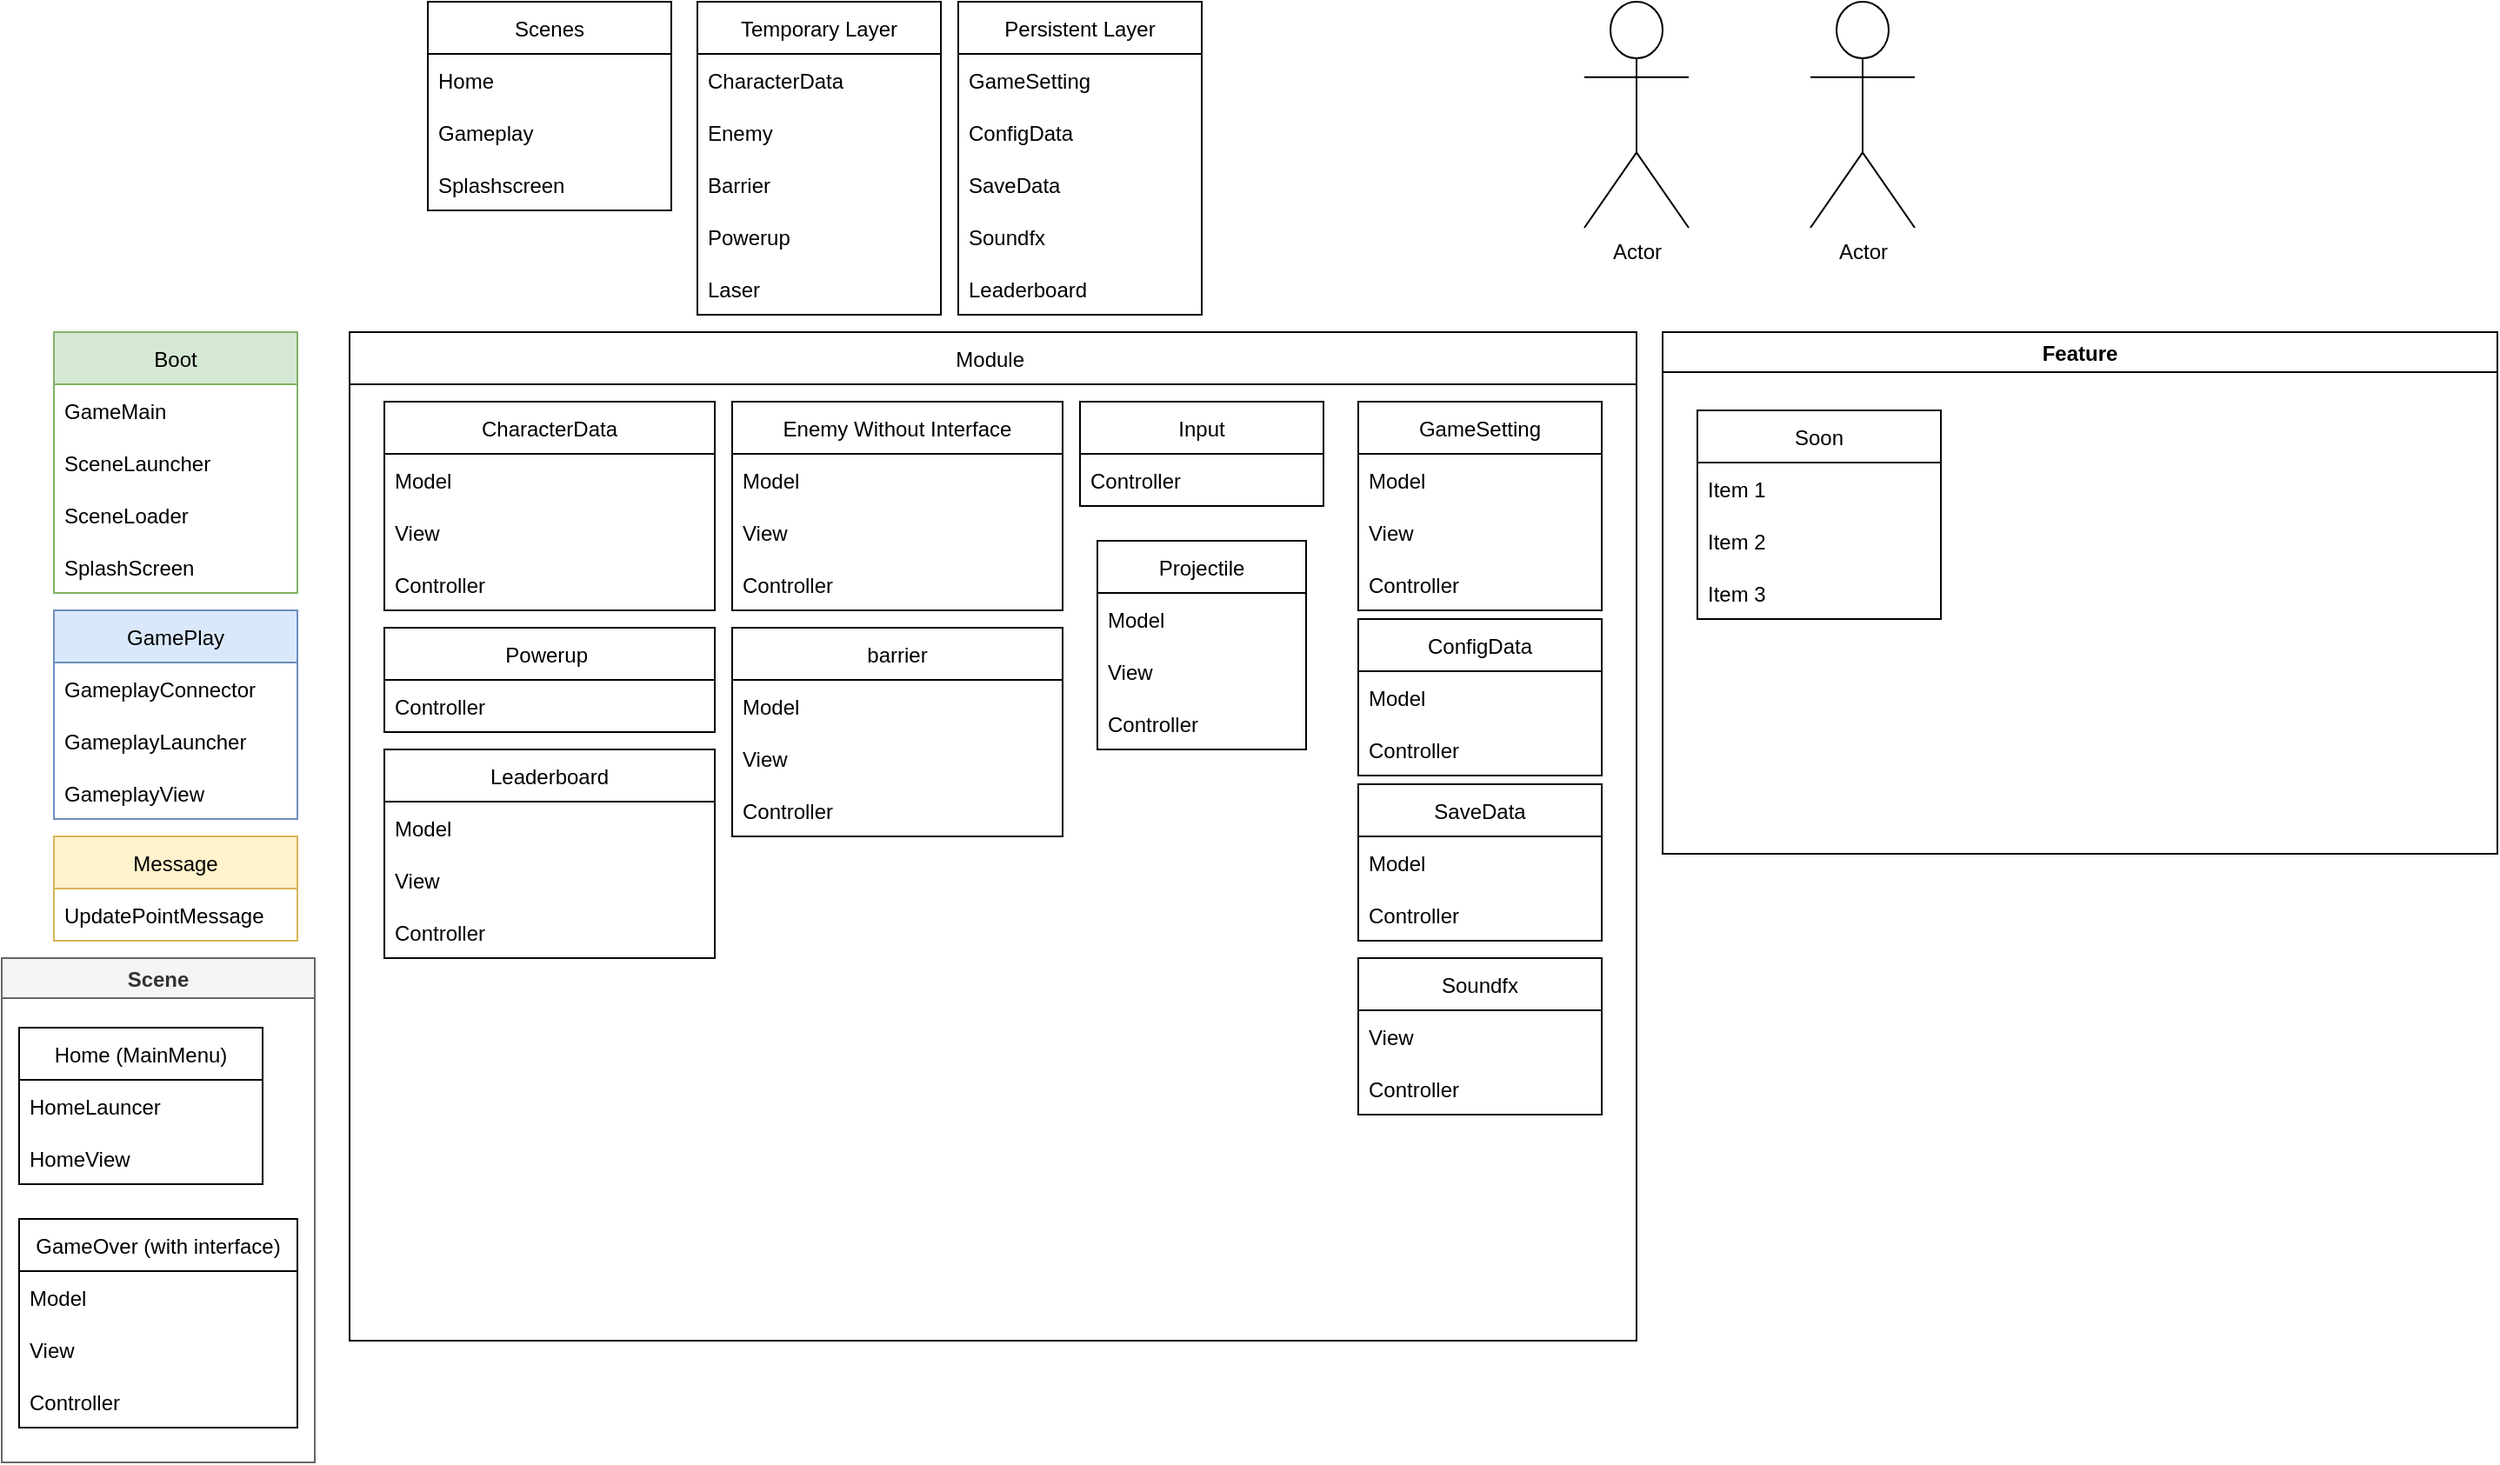 <mxfile version="20.2.5" type="device"><diagram id="2qtVC5x76g47SfyPnEZ9" name="Page-1"><mxGraphModel dx="1422" dy="737" grid="1" gridSize="10" guides="1" tooltips="1" connect="1" arrows="1" fold="1" page="1" pageScale="1" pageWidth="850" pageHeight="1100" math="0" shadow="0"><root><mxCell id="0"/><mxCell id="1" parent="0"/><mxCell id="aYM6_fo5IyOAYvsTw23x-7" value="Scenes" style="swimlane;fontStyle=0;childLayout=stackLayout;horizontal=1;startSize=30;horizontalStack=0;resizeParent=1;resizeParentMax=0;resizeLast=0;collapsible=1;marginBottom=0;" parent="1" vertex="1"><mxGeometry x="325" y="320" width="140" height="120" as="geometry"/></mxCell><mxCell id="aYM6_fo5IyOAYvsTw23x-8" value="Home" style="text;strokeColor=none;fillColor=none;align=left;verticalAlign=middle;spacingLeft=4;spacingRight=4;overflow=hidden;points=[[0,0.5],[1,0.5]];portConstraint=eastwest;rotatable=0;" parent="aYM6_fo5IyOAYvsTw23x-7" vertex="1"><mxGeometry y="30" width="140" height="30" as="geometry"/></mxCell><mxCell id="aYM6_fo5IyOAYvsTw23x-9" value="Gameplay" style="text;strokeColor=none;fillColor=none;align=left;verticalAlign=middle;spacingLeft=4;spacingRight=4;overflow=hidden;points=[[0,0.5],[1,0.5]];portConstraint=eastwest;rotatable=0;" parent="aYM6_fo5IyOAYvsTw23x-7" vertex="1"><mxGeometry y="60" width="140" height="30" as="geometry"/></mxCell><mxCell id="aYM6_fo5IyOAYvsTw23x-10" value="Splashscreen" style="text;strokeColor=none;fillColor=none;align=left;verticalAlign=middle;spacingLeft=4;spacingRight=4;overflow=hidden;points=[[0,0.5],[1,0.5]];portConstraint=eastwest;rotatable=0;" parent="aYM6_fo5IyOAYvsTw23x-7" vertex="1"><mxGeometry y="90" width="140" height="30" as="geometry"/></mxCell><mxCell id="aYM6_fo5IyOAYvsTw23x-11" value="Temporary Layer" style="swimlane;fontStyle=0;childLayout=stackLayout;horizontal=1;startSize=30;horizontalStack=0;resizeParent=1;resizeParentMax=0;resizeLast=0;collapsible=1;marginBottom=0;" parent="1" vertex="1"><mxGeometry x="480" y="320" width="140" height="180" as="geometry"/></mxCell><mxCell id="aYM6_fo5IyOAYvsTw23x-12" value="CharacterData" style="text;strokeColor=none;fillColor=none;align=left;verticalAlign=middle;spacingLeft=4;spacingRight=4;overflow=hidden;points=[[0,0.5],[1,0.5]];portConstraint=eastwest;rotatable=0;" parent="aYM6_fo5IyOAYvsTw23x-11" vertex="1"><mxGeometry y="30" width="140" height="30" as="geometry"/></mxCell><mxCell id="aYM6_fo5IyOAYvsTw23x-13" value="Enemy" style="text;strokeColor=none;fillColor=none;align=left;verticalAlign=middle;spacingLeft=4;spacingRight=4;overflow=hidden;points=[[0,0.5],[1,0.5]];portConstraint=eastwest;rotatable=0;" parent="aYM6_fo5IyOAYvsTw23x-11" vertex="1"><mxGeometry y="60" width="140" height="30" as="geometry"/></mxCell><mxCell id="aYM6_fo5IyOAYvsTw23x-14" value="Barrier" style="text;strokeColor=none;fillColor=none;align=left;verticalAlign=middle;spacingLeft=4;spacingRight=4;overflow=hidden;points=[[0,0.5],[1,0.5]];portConstraint=eastwest;rotatable=0;" parent="aYM6_fo5IyOAYvsTw23x-11" vertex="1"><mxGeometry y="90" width="140" height="30" as="geometry"/></mxCell><mxCell id="MzK-0lu6v6Yf4ajpPgJD-1" value="Powerup" style="text;strokeColor=none;fillColor=none;align=left;verticalAlign=middle;spacingLeft=4;spacingRight=4;overflow=hidden;points=[[0,0.5],[1,0.5]];portConstraint=eastwest;rotatable=0;" parent="aYM6_fo5IyOAYvsTw23x-11" vertex="1"><mxGeometry y="120" width="140" height="30" as="geometry"/></mxCell><mxCell id="MzK-0lu6v6Yf4ajpPgJD-2" value="Laser" style="text;strokeColor=none;fillColor=none;align=left;verticalAlign=middle;spacingLeft=4;spacingRight=4;overflow=hidden;points=[[0,0.5],[1,0.5]];portConstraint=eastwest;rotatable=0;" parent="aYM6_fo5IyOAYvsTw23x-11" vertex="1"><mxGeometry y="150" width="140" height="30" as="geometry"/></mxCell><mxCell id="aYM6_fo5IyOAYvsTw23x-15" value="Persistent Layer" style="swimlane;fontStyle=0;childLayout=stackLayout;horizontal=1;startSize=30;horizontalStack=0;resizeParent=1;resizeParentMax=0;resizeLast=0;collapsible=1;marginBottom=0;" parent="1" vertex="1"><mxGeometry x="630" y="320" width="140" height="180" as="geometry"/></mxCell><mxCell id="aYM6_fo5IyOAYvsTw23x-16" value="GameSetting" style="text;strokeColor=none;fillColor=none;align=left;verticalAlign=middle;spacingLeft=4;spacingRight=4;overflow=hidden;points=[[0,0.5],[1,0.5]];portConstraint=eastwest;rotatable=0;" parent="aYM6_fo5IyOAYvsTw23x-15" vertex="1"><mxGeometry y="30" width="140" height="30" as="geometry"/></mxCell><mxCell id="aYM6_fo5IyOAYvsTw23x-17" value="ConfigData" style="text;strokeColor=none;fillColor=none;align=left;verticalAlign=middle;spacingLeft=4;spacingRight=4;overflow=hidden;points=[[0,0.5],[1,0.5]];portConstraint=eastwest;rotatable=0;" parent="aYM6_fo5IyOAYvsTw23x-15" vertex="1"><mxGeometry y="60" width="140" height="30" as="geometry"/></mxCell><mxCell id="aYM6_fo5IyOAYvsTw23x-18" value="SaveData" style="text;strokeColor=none;fillColor=none;align=left;verticalAlign=middle;spacingLeft=4;spacingRight=4;overflow=hidden;points=[[0,0.5],[1,0.5]];portConstraint=eastwest;rotatable=0;" parent="aYM6_fo5IyOAYvsTw23x-15" vertex="1"><mxGeometry y="90" width="140" height="30" as="geometry"/></mxCell><mxCell id="MzK-0lu6v6Yf4ajpPgJD-3" value="Soundfx" style="text;strokeColor=none;fillColor=none;align=left;verticalAlign=middle;spacingLeft=4;spacingRight=4;overflow=hidden;points=[[0,0.5],[1,0.5]];portConstraint=eastwest;rotatable=0;" parent="aYM6_fo5IyOAYvsTw23x-15" vertex="1"><mxGeometry y="120" width="140" height="30" as="geometry"/></mxCell><mxCell id="MzK-0lu6v6Yf4ajpPgJD-4" value="Leaderboard" style="text;strokeColor=none;fillColor=none;align=left;verticalAlign=middle;spacingLeft=4;spacingRight=4;overflow=hidden;points=[[0,0.5],[1,0.5]];portConstraint=eastwest;rotatable=0;" parent="aYM6_fo5IyOAYvsTw23x-15" vertex="1"><mxGeometry y="150" width="140" height="30" as="geometry"/></mxCell><mxCell id="aYM6_fo5IyOAYvsTw23x-25" value="Boot" style="swimlane;fontStyle=0;childLayout=stackLayout;horizontal=1;startSize=30;horizontalStack=0;resizeParent=1;resizeParentMax=0;resizeLast=0;collapsible=1;marginBottom=0;fillColor=#d5e8d4;strokeColor=#82b366;" parent="1" vertex="1"><mxGeometry x="110" y="510" width="140" height="150" as="geometry"/></mxCell><mxCell id="aYM6_fo5IyOAYvsTw23x-26" value="GameMain" style="text;strokeColor=none;fillColor=none;align=left;verticalAlign=middle;spacingLeft=4;spacingRight=4;overflow=hidden;points=[[0,0.5],[1,0.5]];portConstraint=eastwest;rotatable=0;" parent="aYM6_fo5IyOAYvsTw23x-25" vertex="1"><mxGeometry y="30" width="140" height="30" as="geometry"/></mxCell><mxCell id="aYM6_fo5IyOAYvsTw23x-27" value="SceneLauncher" style="text;strokeColor=none;fillColor=none;align=left;verticalAlign=middle;spacingLeft=4;spacingRight=4;overflow=hidden;points=[[0,0.5],[1,0.5]];portConstraint=eastwest;rotatable=0;" parent="aYM6_fo5IyOAYvsTw23x-25" vertex="1"><mxGeometry y="60" width="140" height="30" as="geometry"/></mxCell><mxCell id="aYM6_fo5IyOAYvsTw23x-28" value="SceneLoader" style="text;strokeColor=none;fillColor=none;align=left;verticalAlign=middle;spacingLeft=4;spacingRight=4;overflow=hidden;points=[[0,0.5],[1,0.5]];portConstraint=eastwest;rotatable=0;" parent="aYM6_fo5IyOAYvsTw23x-25" vertex="1"><mxGeometry y="90" width="140" height="30" as="geometry"/></mxCell><mxCell id="aYM6_fo5IyOAYvsTw23x-68" value="SplashScreen" style="text;strokeColor=none;fillColor=none;align=left;verticalAlign=middle;spacingLeft=4;spacingRight=4;overflow=hidden;points=[[0,0.5],[1,0.5]];portConstraint=eastwest;rotatable=0;" parent="aYM6_fo5IyOAYvsTw23x-25" vertex="1"><mxGeometry y="120" width="140" height="30" as="geometry"/></mxCell><mxCell id="aYM6_fo5IyOAYvsTw23x-29" value="GamePlay" style="swimlane;fontStyle=0;childLayout=stackLayout;horizontal=1;startSize=30;horizontalStack=0;resizeParent=1;resizeParentMax=0;resizeLast=0;collapsible=1;marginBottom=0;fillColor=#dae8fc;strokeColor=#6c8ebf;" parent="1" vertex="1"><mxGeometry x="110" y="670" width="140" height="120" as="geometry"/></mxCell><mxCell id="aYM6_fo5IyOAYvsTw23x-30" value="GameplayConnector" style="text;strokeColor=none;fillColor=none;align=left;verticalAlign=middle;spacingLeft=4;spacingRight=4;overflow=hidden;points=[[0,0.5],[1,0.5]];portConstraint=eastwest;rotatable=0;" parent="aYM6_fo5IyOAYvsTw23x-29" vertex="1"><mxGeometry y="30" width="140" height="30" as="geometry"/></mxCell><mxCell id="aYM6_fo5IyOAYvsTw23x-31" value="GameplayLauncher" style="text;strokeColor=none;fillColor=none;align=left;verticalAlign=middle;spacingLeft=4;spacingRight=4;overflow=hidden;points=[[0,0.5],[1,0.5]];portConstraint=eastwest;rotatable=0;" parent="aYM6_fo5IyOAYvsTw23x-29" vertex="1"><mxGeometry y="60" width="140" height="30" as="geometry"/></mxCell><mxCell id="aYM6_fo5IyOAYvsTw23x-32" value="GameplayView" style="text;strokeColor=none;fillColor=none;align=left;verticalAlign=middle;spacingLeft=4;spacingRight=4;overflow=hidden;points=[[0,0.5],[1,0.5]];portConstraint=eastwest;rotatable=0;" parent="aYM6_fo5IyOAYvsTw23x-29" vertex="1"><mxGeometry y="90" width="140" height="30" as="geometry"/></mxCell><mxCell id="aYM6_fo5IyOAYvsTw23x-41" value="Module " style="swimlane;fontStyle=0;childLayout=stackLayout;horizontal=1;startSize=30;horizontalStack=0;resizeParent=1;resizeParentMax=0;resizeLast=0;collapsible=1;marginBottom=0;connectable=0;swimlaneLine=1;glass=0;rounded=0;shadow=0;sketch=0;snapToPoint=0;dropTarget=0;" parent="1" vertex="1"><mxGeometry x="280" y="510" width="740" height="580" as="geometry"/></mxCell><mxCell id="aYM6_fo5IyOAYvsTw23x-45" value="SaveData" style="swimlane;fontStyle=0;childLayout=stackLayout;horizontal=1;startSize=30;horizontalStack=0;resizeParent=1;resizeParentMax=0;resizeLast=0;collapsible=1;marginBottom=0;" parent="1" vertex="1"><mxGeometry x="860" y="770" width="140" height="90" as="geometry"/></mxCell><mxCell id="aYM6_fo5IyOAYvsTw23x-46" value="Model" style="text;strokeColor=none;fillColor=none;align=left;verticalAlign=middle;spacingLeft=4;spacingRight=4;overflow=hidden;points=[[0,0.5],[1,0.5]];portConstraint=eastwest;rotatable=0;" parent="aYM6_fo5IyOAYvsTw23x-45" vertex="1"><mxGeometry y="30" width="140" height="30" as="geometry"/></mxCell><mxCell id="aYM6_fo5IyOAYvsTw23x-47" value="Controller" style="text;strokeColor=none;fillColor=none;align=left;verticalAlign=middle;spacingLeft=4;spacingRight=4;overflow=hidden;points=[[0,0.5],[1,0.5]];portConstraint=eastwest;rotatable=0;" parent="aYM6_fo5IyOAYvsTw23x-45" vertex="1"><mxGeometry y="60" width="140" height="30" as="geometry"/></mxCell><mxCell id="aYM6_fo5IyOAYvsTw23x-49" value="Soundfx" style="swimlane;fontStyle=0;childLayout=stackLayout;horizontal=1;startSize=30;horizontalStack=0;resizeParent=1;resizeParentMax=0;resizeLast=0;collapsible=1;marginBottom=0;" parent="1" vertex="1"><mxGeometry x="860" y="870" width="140" height="90" as="geometry"/></mxCell><mxCell id="aYM6_fo5IyOAYvsTw23x-50" value="View" style="text;strokeColor=none;fillColor=none;align=left;verticalAlign=middle;spacingLeft=4;spacingRight=4;overflow=hidden;points=[[0,0.5],[1,0.5]];portConstraint=eastwest;rotatable=0;" parent="aYM6_fo5IyOAYvsTw23x-49" vertex="1"><mxGeometry y="30" width="140" height="30" as="geometry"/></mxCell><mxCell id="aYM6_fo5IyOAYvsTw23x-51" value="Controller" style="text;strokeColor=none;fillColor=none;align=left;verticalAlign=middle;spacingLeft=4;spacingRight=4;overflow=hidden;points=[[0,0.5],[1,0.5]];portConstraint=eastwest;rotatable=0;" parent="aYM6_fo5IyOAYvsTw23x-49" vertex="1"><mxGeometry y="60" width="140" height="30" as="geometry"/></mxCell><mxCell id="aYM6_fo5IyOAYvsTw23x-54" value="ConfigData" style="swimlane;fontStyle=0;childLayout=stackLayout;horizontal=1;startSize=30;horizontalStack=0;resizeParent=1;resizeParentMax=0;resizeLast=0;collapsible=1;marginBottom=0;" parent="1" vertex="1"><mxGeometry x="860" y="675" width="140" height="90" as="geometry"/></mxCell><mxCell id="aYM6_fo5IyOAYvsTw23x-55" value="Model" style="text;strokeColor=none;fillColor=none;align=left;verticalAlign=middle;spacingLeft=4;spacingRight=4;overflow=hidden;points=[[0,0.5],[1,0.5]];portConstraint=eastwest;rotatable=0;" parent="aYM6_fo5IyOAYvsTw23x-54" vertex="1"><mxGeometry y="30" width="140" height="30" as="geometry"/></mxCell><mxCell id="aYM6_fo5IyOAYvsTw23x-56" value="Controller" style="text;strokeColor=none;fillColor=none;align=left;verticalAlign=middle;spacingLeft=4;spacingRight=4;overflow=hidden;points=[[0,0.5],[1,0.5]];portConstraint=eastwest;rotatable=0;" parent="aYM6_fo5IyOAYvsTw23x-54" vertex="1"><mxGeometry y="60" width="140" height="30" as="geometry"/></mxCell><mxCell id="aYM6_fo5IyOAYvsTw23x-58" value="Powerup " style="swimlane;fontStyle=0;childLayout=stackLayout;horizontal=1;startSize=30;horizontalStack=0;resizeParent=1;resizeParentMax=0;resizeLast=0;collapsible=1;marginBottom=0;" parent="1" vertex="1"><mxGeometry x="300" y="680" width="190" height="60" as="geometry"/></mxCell><mxCell id="aYM6_fo5IyOAYvsTw23x-61" value="Controller" style="text;strokeColor=none;fillColor=none;align=left;verticalAlign=middle;spacingLeft=4;spacingRight=4;overflow=hidden;points=[[0,0.5],[1,0.5]];portConstraint=eastwest;rotatable=0;" parent="aYM6_fo5IyOAYvsTw23x-58" vertex="1"><mxGeometry y="30" width="190" height="30" as="geometry"/></mxCell><mxCell id="aYM6_fo5IyOAYvsTw23x-69" value="Message" style="swimlane;fontStyle=0;childLayout=stackLayout;horizontal=1;startSize=30;horizontalStack=0;resizeParent=1;resizeParentMax=0;resizeLast=0;collapsible=1;marginBottom=0;fillColor=#fff2cc;strokeColor=#d6b656;" parent="1" vertex="1"><mxGeometry x="110" y="800" width="140" height="60" as="geometry"/></mxCell><mxCell id="aYM6_fo5IyOAYvsTw23x-70" value="UpdatePointMessage" style="text;strokeColor=none;fillColor=none;align=left;verticalAlign=middle;spacingLeft=4;spacingRight=4;overflow=hidden;points=[[0,0.5],[1,0.5]];portConstraint=eastwest;rotatable=0;" parent="aYM6_fo5IyOAYvsTw23x-69" vertex="1"><mxGeometry y="30" width="140" height="30" as="geometry"/></mxCell><mxCell id="aYM6_fo5IyOAYvsTw23x-74" value="Scene" style="swimlane;fillColor=#f5f5f5;fontColor=#333333;strokeColor=#666666;" parent="1" vertex="1"><mxGeometry x="80" y="870" width="180" height="290" as="geometry"/></mxCell><mxCell id="aYM6_fo5IyOAYvsTw23x-33" value="Home (MainMenu)" style="swimlane;fontStyle=0;childLayout=stackLayout;horizontal=1;startSize=30;horizontalStack=0;resizeParent=1;resizeParentMax=0;resizeLast=0;collapsible=1;marginBottom=0;" parent="aYM6_fo5IyOAYvsTw23x-74" vertex="1"><mxGeometry x="10" y="40" width="140" height="90" as="geometry"/></mxCell><mxCell id="aYM6_fo5IyOAYvsTw23x-34" value="HomeLauncer" style="text;strokeColor=none;fillColor=none;align=left;verticalAlign=middle;spacingLeft=4;spacingRight=4;overflow=hidden;points=[[0,0.5],[1,0.5]];portConstraint=eastwest;rotatable=0;" parent="aYM6_fo5IyOAYvsTw23x-33" vertex="1"><mxGeometry y="30" width="140" height="30" as="geometry"/></mxCell><mxCell id="aYM6_fo5IyOAYvsTw23x-75" value="HomeView" style="text;strokeColor=none;fillColor=none;align=left;verticalAlign=middle;spacingLeft=4;spacingRight=4;overflow=hidden;points=[[0,0.5],[1,0.5]];portConstraint=eastwest;rotatable=0;" parent="aYM6_fo5IyOAYvsTw23x-33" vertex="1"><mxGeometry y="60" width="140" height="30" as="geometry"/></mxCell><mxCell id="aYM6_fo5IyOAYvsTw23x-37" value="GameOver (with interface)" style="swimlane;fontStyle=0;childLayout=stackLayout;horizontal=1;startSize=30;horizontalStack=0;resizeParent=1;resizeParentMax=0;resizeLast=0;collapsible=1;marginBottom=0;" parent="aYM6_fo5IyOAYvsTw23x-74" vertex="1"><mxGeometry x="10" y="150" width="160" height="120" as="geometry"/></mxCell><mxCell id="aYM6_fo5IyOAYvsTw23x-38" value="Model" style="text;strokeColor=none;fillColor=none;align=left;verticalAlign=middle;spacingLeft=4;spacingRight=4;overflow=hidden;points=[[0,0.5],[1,0.5]];portConstraint=eastwest;rotatable=0;" parent="aYM6_fo5IyOAYvsTw23x-37" vertex="1"><mxGeometry y="30" width="160" height="30" as="geometry"/></mxCell><mxCell id="aYM6_fo5IyOAYvsTw23x-39" value="View" style="text;strokeColor=none;fillColor=none;align=left;verticalAlign=middle;spacingLeft=4;spacingRight=4;overflow=hidden;points=[[0,0.5],[1,0.5]];portConstraint=eastwest;rotatable=0;" parent="aYM6_fo5IyOAYvsTw23x-37" vertex="1"><mxGeometry y="60" width="160" height="30" as="geometry"/></mxCell><mxCell id="aYM6_fo5IyOAYvsTw23x-40" value="Controller" style="text;strokeColor=none;fillColor=none;align=left;verticalAlign=middle;spacingLeft=4;spacingRight=4;overflow=hidden;points=[[0,0.5],[1,0.5]];portConstraint=eastwest;rotatable=0;" parent="aYM6_fo5IyOAYvsTw23x-37" vertex="1"><mxGeometry y="90" width="160" height="30" as="geometry"/></mxCell><mxCell id="aYM6_fo5IyOAYvsTw23x-77" value="Input" style="swimlane;fontStyle=0;childLayout=stackLayout;horizontal=1;startSize=30;horizontalStack=0;resizeParent=1;resizeParentMax=0;resizeLast=0;collapsible=1;marginBottom=0;" parent="1" vertex="1"><mxGeometry x="700" y="550" width="140" height="60" as="geometry"/></mxCell><mxCell id="aYM6_fo5IyOAYvsTw23x-79" value="Controller" style="text;strokeColor=none;fillColor=none;align=left;verticalAlign=middle;spacingLeft=4;spacingRight=4;overflow=hidden;points=[[0,0.5],[1,0.5]];portConstraint=eastwest;rotatable=0;" parent="aYM6_fo5IyOAYvsTw23x-77" vertex="1"><mxGeometry y="30" width="140" height="30" as="geometry"/></mxCell><mxCell id="aYM6_fo5IyOAYvsTw23x-80" value="Feature" style="swimlane;rounded=0;shadow=0;glass=0;sketch=0;" parent="1" vertex="1"><mxGeometry x="1035" y="510" width="480" height="300" as="geometry"/></mxCell><mxCell id="aYM6_fo5IyOAYvsTw23x-81" value="Soon" style="swimlane;fontStyle=0;childLayout=stackLayout;horizontal=1;startSize=30;horizontalStack=0;resizeParent=1;resizeParentMax=0;resizeLast=0;collapsible=1;marginBottom=0;rounded=0;shadow=0;glass=0;sketch=0;" parent="aYM6_fo5IyOAYvsTw23x-80" vertex="1"><mxGeometry x="20" y="45" width="140" height="120" as="geometry"/></mxCell><mxCell id="aYM6_fo5IyOAYvsTw23x-82" value="Item 1" style="text;strokeColor=none;fillColor=none;align=left;verticalAlign=middle;spacingLeft=4;spacingRight=4;overflow=hidden;points=[[0,0.5],[1,0.5]];portConstraint=eastwest;rotatable=0;rounded=0;shadow=0;glass=0;sketch=0;" parent="aYM6_fo5IyOAYvsTw23x-81" vertex="1"><mxGeometry y="30" width="140" height="30" as="geometry"/></mxCell><mxCell id="aYM6_fo5IyOAYvsTw23x-83" value="Item 2" style="text;strokeColor=none;fillColor=none;align=left;verticalAlign=middle;spacingLeft=4;spacingRight=4;overflow=hidden;points=[[0,0.5],[1,0.5]];portConstraint=eastwest;rotatable=0;rounded=0;shadow=0;glass=0;sketch=0;" parent="aYM6_fo5IyOAYvsTw23x-81" vertex="1"><mxGeometry y="60" width="140" height="30" as="geometry"/></mxCell><mxCell id="aYM6_fo5IyOAYvsTw23x-84" value="Item 3" style="text;strokeColor=none;fillColor=none;align=left;verticalAlign=middle;spacingLeft=4;spacingRight=4;overflow=hidden;points=[[0,0.5],[1,0.5]];portConstraint=eastwest;rotatable=0;rounded=0;shadow=0;glass=0;sketch=0;" parent="aYM6_fo5IyOAYvsTw23x-81" vertex="1"><mxGeometry y="90" width="140" height="30" as="geometry"/></mxCell><mxCell id="aYM6_fo5IyOAYvsTw23x-94" value="CharacterData" style="swimlane;fontStyle=0;childLayout=stackLayout;horizontal=1;startSize=30;horizontalStack=0;resizeParent=1;resizeParentMax=0;resizeLast=0;collapsible=1;marginBottom=0;" parent="1" vertex="1"><mxGeometry x="300" y="550" width="190" height="120" as="geometry"/></mxCell><mxCell id="aYM6_fo5IyOAYvsTw23x-95" value="Model" style="text;strokeColor=none;fillColor=none;align=left;verticalAlign=middle;spacingLeft=4;spacingRight=4;overflow=hidden;points=[[0,0.5],[1,0.5]];portConstraint=eastwest;rotatable=0;" parent="aYM6_fo5IyOAYvsTw23x-94" vertex="1"><mxGeometry y="30" width="190" height="30" as="geometry"/></mxCell><mxCell id="aYM6_fo5IyOAYvsTw23x-96" value="View" style="text;strokeColor=none;fillColor=none;align=left;verticalAlign=middle;spacingLeft=4;spacingRight=4;overflow=hidden;points=[[0,0.5],[1,0.5]];portConstraint=eastwest;rotatable=0;" parent="aYM6_fo5IyOAYvsTw23x-94" vertex="1"><mxGeometry y="60" width="190" height="30" as="geometry"/></mxCell><mxCell id="aYM6_fo5IyOAYvsTw23x-97" value="Controller" style="text;strokeColor=none;fillColor=none;align=left;verticalAlign=middle;spacingLeft=4;spacingRight=4;overflow=hidden;points=[[0,0.5],[1,0.5]];portConstraint=eastwest;rotatable=0;" parent="aYM6_fo5IyOAYvsTw23x-94" vertex="1"><mxGeometry y="90" width="190" height="30" as="geometry"/></mxCell><mxCell id="aYM6_fo5IyOAYvsTw23x-98" value="Enemy Without Interface" style="swimlane;fontStyle=0;childLayout=stackLayout;horizontal=1;startSize=30;horizontalStack=0;resizeParent=1;resizeParentMax=0;resizeLast=0;collapsible=1;marginBottom=0;" parent="1" vertex="1"><mxGeometry x="500" y="550" width="190" height="120" as="geometry"/></mxCell><mxCell id="aYM6_fo5IyOAYvsTw23x-99" value="Model" style="text;strokeColor=none;fillColor=none;align=left;verticalAlign=middle;spacingLeft=4;spacingRight=4;overflow=hidden;points=[[0,0.5],[1,0.5]];portConstraint=eastwest;rotatable=0;" parent="aYM6_fo5IyOAYvsTw23x-98" vertex="1"><mxGeometry y="30" width="190" height="30" as="geometry"/></mxCell><mxCell id="aYM6_fo5IyOAYvsTw23x-100" value="View" style="text;strokeColor=none;fillColor=none;align=left;verticalAlign=middle;spacingLeft=4;spacingRight=4;overflow=hidden;points=[[0,0.5],[1,0.5]];portConstraint=eastwest;rotatable=0;" parent="aYM6_fo5IyOAYvsTw23x-98" vertex="1"><mxGeometry y="60" width="190" height="30" as="geometry"/></mxCell><mxCell id="aYM6_fo5IyOAYvsTw23x-101" value="Controller" style="text;strokeColor=none;fillColor=none;align=left;verticalAlign=middle;spacingLeft=4;spacingRight=4;overflow=hidden;points=[[0,0.5],[1,0.5]];portConstraint=eastwest;rotatable=0;" parent="aYM6_fo5IyOAYvsTw23x-98" vertex="1"><mxGeometry y="90" width="190" height="30" as="geometry"/></mxCell><mxCell id="aYM6_fo5IyOAYvsTw23x-102" value="barrier" style="swimlane;fontStyle=0;childLayout=stackLayout;horizontal=1;startSize=30;horizontalStack=0;resizeParent=1;resizeParentMax=0;resizeLast=0;collapsible=1;marginBottom=0;" parent="1" vertex="1"><mxGeometry x="500" y="680" width="190" height="120" as="geometry"/></mxCell><mxCell id="aYM6_fo5IyOAYvsTw23x-103" value="Model" style="text;strokeColor=none;fillColor=none;align=left;verticalAlign=middle;spacingLeft=4;spacingRight=4;overflow=hidden;points=[[0,0.5],[1,0.5]];portConstraint=eastwest;rotatable=0;" parent="aYM6_fo5IyOAYvsTw23x-102" vertex="1"><mxGeometry y="30" width="190" height="30" as="geometry"/></mxCell><mxCell id="aYM6_fo5IyOAYvsTw23x-104" value="View" style="text;strokeColor=none;fillColor=none;align=left;verticalAlign=middle;spacingLeft=4;spacingRight=4;overflow=hidden;points=[[0,0.5],[1,0.5]];portConstraint=eastwest;rotatable=0;" parent="aYM6_fo5IyOAYvsTw23x-102" vertex="1"><mxGeometry y="60" width="190" height="30" as="geometry"/></mxCell><mxCell id="aYM6_fo5IyOAYvsTw23x-105" value="Controller" style="text;strokeColor=none;fillColor=none;align=left;verticalAlign=middle;spacingLeft=4;spacingRight=4;overflow=hidden;points=[[0,0.5],[1,0.5]];portConstraint=eastwest;rotatable=0;" parent="aYM6_fo5IyOAYvsTw23x-102" vertex="1"><mxGeometry y="90" width="190" height="30" as="geometry"/></mxCell><mxCell id="aYM6_fo5IyOAYvsTw23x-108" value="GameSetting" style="swimlane;fontStyle=0;childLayout=stackLayout;horizontal=1;startSize=30;horizontalStack=0;resizeParent=1;resizeParentMax=0;resizeLast=0;collapsible=1;marginBottom=0;" parent="1" vertex="1"><mxGeometry x="860" y="550" width="140" height="120" as="geometry"/></mxCell><mxCell id="aYM6_fo5IyOAYvsTw23x-109" value="Model" style="text;strokeColor=none;fillColor=none;align=left;verticalAlign=middle;spacingLeft=4;spacingRight=4;overflow=hidden;points=[[0,0.5],[1,0.5]];portConstraint=eastwest;rotatable=0;" parent="aYM6_fo5IyOAYvsTw23x-108" vertex="1"><mxGeometry y="30" width="140" height="30" as="geometry"/></mxCell><mxCell id="aYM6_fo5IyOAYvsTw23x-110" value="View" style="text;strokeColor=none;fillColor=none;align=left;verticalAlign=middle;spacingLeft=4;spacingRight=4;overflow=hidden;points=[[0,0.5],[1,0.5]];portConstraint=eastwest;rotatable=0;" parent="aYM6_fo5IyOAYvsTw23x-108" vertex="1"><mxGeometry y="60" width="140" height="30" as="geometry"/></mxCell><mxCell id="aYM6_fo5IyOAYvsTw23x-111" value="Controller" style="text;strokeColor=none;fillColor=none;align=left;verticalAlign=middle;spacingLeft=4;spacingRight=4;overflow=hidden;points=[[0,0.5],[1,0.5]];portConstraint=eastwest;rotatable=0;" parent="aYM6_fo5IyOAYvsTw23x-108" vertex="1"><mxGeometry y="90" width="140" height="30" as="geometry"/></mxCell><mxCell id="aYM6_fo5IyOAYvsTw23x-123" value="Leaderboard" style="swimlane;fontStyle=0;childLayout=stackLayout;horizontal=1;startSize=30;horizontalStack=0;resizeParent=1;resizeParentMax=0;resizeLast=0;collapsible=1;marginBottom=0;" parent="1" vertex="1"><mxGeometry x="300" y="750" width="190" height="120" as="geometry"/></mxCell><mxCell id="aYM6_fo5IyOAYvsTw23x-124" value="Model" style="text;strokeColor=none;fillColor=none;align=left;verticalAlign=middle;spacingLeft=4;spacingRight=4;overflow=hidden;points=[[0,0.5],[1,0.5]];portConstraint=eastwest;rotatable=0;" parent="aYM6_fo5IyOAYvsTw23x-123" vertex="1"><mxGeometry y="30" width="190" height="30" as="geometry"/></mxCell><mxCell id="aYM6_fo5IyOAYvsTw23x-125" value="View" style="text;strokeColor=none;fillColor=none;align=left;verticalAlign=middle;spacingLeft=4;spacingRight=4;overflow=hidden;points=[[0,0.5],[1,0.5]];portConstraint=eastwest;rotatable=0;" parent="aYM6_fo5IyOAYvsTw23x-123" vertex="1"><mxGeometry y="60" width="190" height="30" as="geometry"/></mxCell><mxCell id="aYM6_fo5IyOAYvsTw23x-126" value="Controller" style="text;strokeColor=none;fillColor=none;align=left;verticalAlign=middle;spacingLeft=4;spacingRight=4;overflow=hidden;points=[[0,0.5],[1,0.5]];portConstraint=eastwest;rotatable=0;" parent="aYM6_fo5IyOAYvsTw23x-123" vertex="1"><mxGeometry y="90" width="190" height="30" as="geometry"/></mxCell><mxCell id="MzK-0lu6v6Yf4ajpPgJD-7" value="Actor" style="shape=umlActor;verticalLabelPosition=bottom;verticalAlign=top;html=1;outlineConnect=0;" parent="1" vertex="1"><mxGeometry x="990" y="320" width="60" height="130" as="geometry"/></mxCell><mxCell id="MzK-0lu6v6Yf4ajpPgJD-9" value="Actor" style="shape=umlActor;verticalLabelPosition=bottom;verticalAlign=top;html=1;outlineConnect=0;" parent="1" vertex="1"><mxGeometry x="1120" y="320" width="60" height="130" as="geometry"/></mxCell><mxCell id="vumK7WjDuKsJLOmgxVGg-9" value="Projectile" style="swimlane;fontStyle=0;childLayout=stackLayout;horizontal=1;startSize=30;horizontalStack=0;resizeParent=1;resizeParentMax=0;resizeLast=0;collapsible=1;marginBottom=0;" vertex="1" parent="1"><mxGeometry x="710" y="630" width="120" height="120" as="geometry"/></mxCell><mxCell id="vumK7WjDuKsJLOmgxVGg-10" value="Model" style="text;strokeColor=none;fillColor=none;align=left;verticalAlign=middle;spacingLeft=4;spacingRight=4;overflow=hidden;points=[[0,0.5],[1,0.5]];portConstraint=eastwest;rotatable=0;" vertex="1" parent="vumK7WjDuKsJLOmgxVGg-9"><mxGeometry y="30" width="120" height="30" as="geometry"/></mxCell><mxCell id="vumK7WjDuKsJLOmgxVGg-11" value="View" style="text;strokeColor=none;fillColor=none;align=left;verticalAlign=middle;spacingLeft=4;spacingRight=4;overflow=hidden;points=[[0,0.5],[1,0.5]];portConstraint=eastwest;rotatable=0;" vertex="1" parent="vumK7WjDuKsJLOmgxVGg-9"><mxGeometry y="60" width="120" height="30" as="geometry"/></mxCell><mxCell id="vumK7WjDuKsJLOmgxVGg-12" value="Controller" style="text;strokeColor=none;fillColor=none;align=left;verticalAlign=middle;spacingLeft=4;spacingRight=4;overflow=hidden;points=[[0,0.5],[1,0.5]];portConstraint=eastwest;rotatable=0;" vertex="1" parent="vumK7WjDuKsJLOmgxVGg-9"><mxGeometry y="90" width="120" height="30" as="geometry"/></mxCell></root></mxGraphModel></diagram></mxfile>